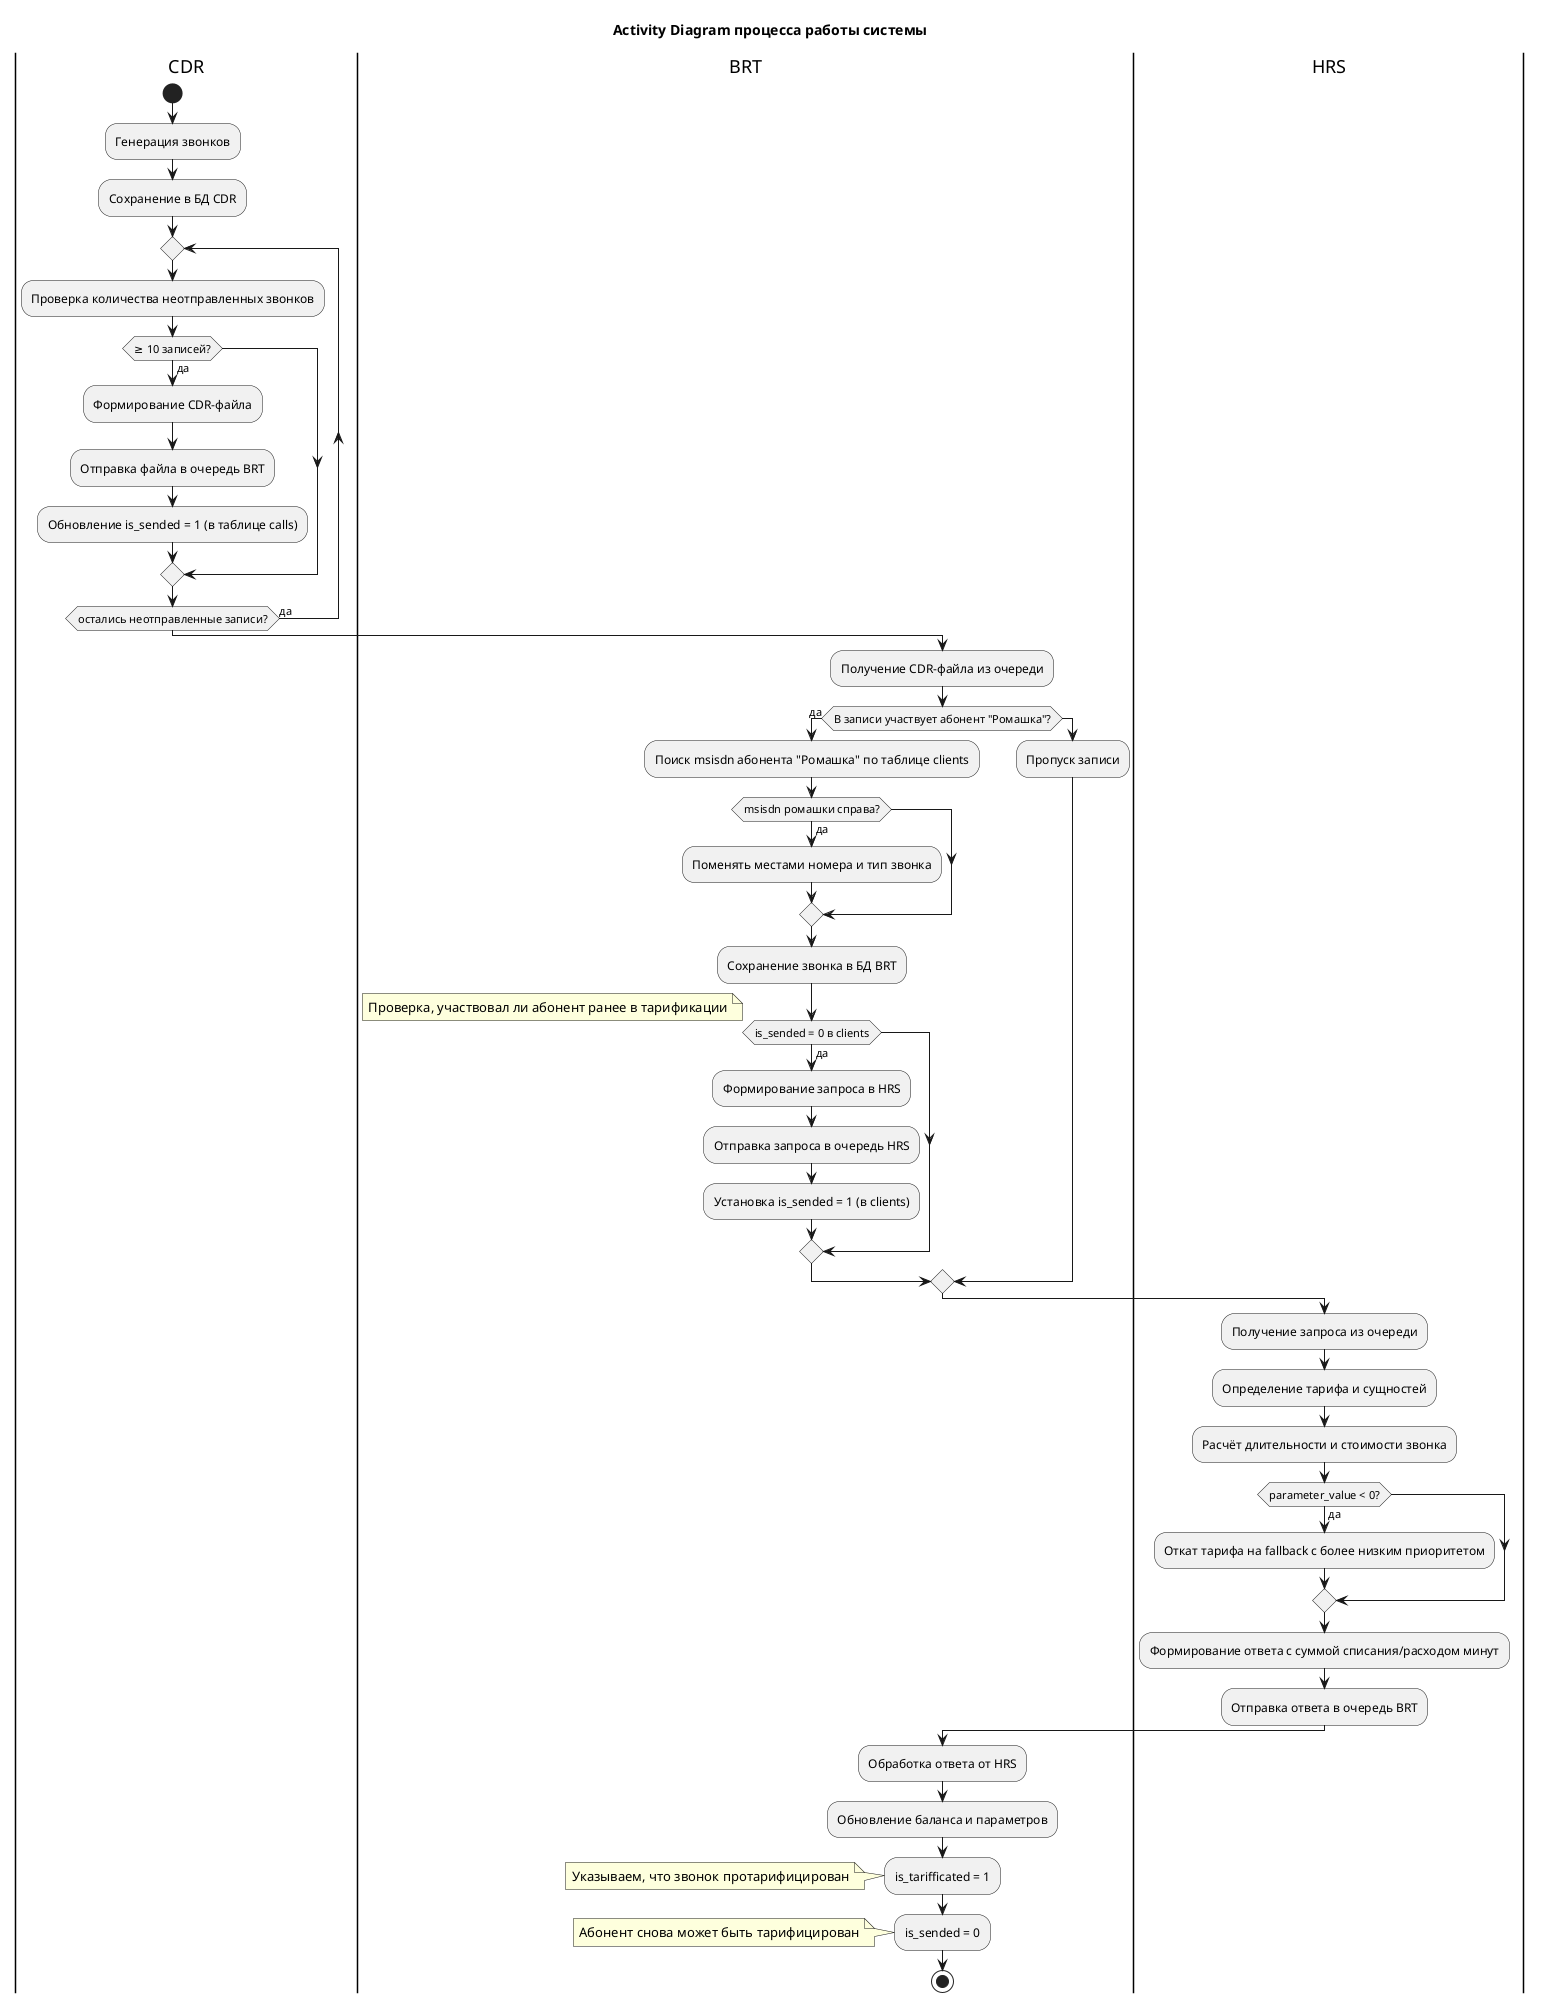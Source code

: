 @startuml

Title: Aсtivity Diagram процесса работы системы

|CDR|
start
:Генерация звонков;
:Сохранение в БД CDR;

repeat
  :Проверка количества неотправленных звонков;
  if (≥ 10 записей?) then (да)
    :Формирование CDR-файла;
    :Отправка файла в очередь BRT;
    :Обновление is_sended = 1 (в таблице calls);
  endif
repeat while (остались неотправленные записи?) is (да)

|BRT|
:Получение CDR-файла из очереди;
if (В записи участвует абонент "Ромашка"?) then (да)
  :Поиск msisdn абонента "Ромашка" по таблице clients;
  if (msisdn ромашки справа?) then (да)
    :Поменять местами номера и тип звонка;
  endif
  :Сохранение звонка в БД BRT;
  if (is_sended = 0 в clients) then (да)
    note left
    Проверка, участвовал ли абонент ранее в тарификации
    end note
    :Формирование запроса в HRS;
    :Отправка запроса в очередь HRS;
    :Установка is_sended = 1 (в clients);
  endif
else
  :Пропуск записи;
endif

|HRS|
:Получение запроса из очереди;
:Определение тарифа и сущностей;
:Расчёт длительности и стоимости звонка;

if (parameter_value < 0?) then (да)
  :Откат тарифа на fallback с более низким приоритетом;
endif

:Формирование ответа с суммой списания/расходом минут;
:Отправка ответа в очередь BRT;

|BRT|
:Обработка ответа от HRS;
:Обновление баланса и параметров;
:is_tarifficated = 1;
note left
Указываем, что звонок протарифицирован
end note
:is_sended = 0;
note left
Абонент снова может быть тарифицирован
end note

stop
@enduml
